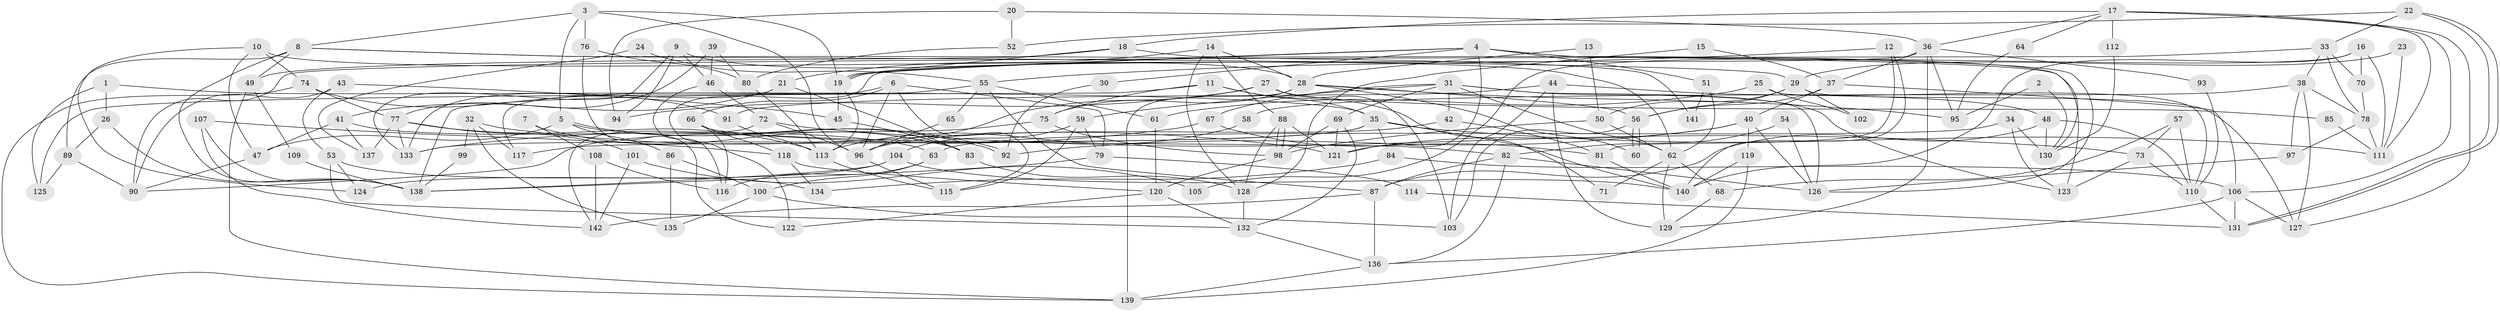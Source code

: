 // coarse degree distribution, {4: 0.18309859154929578, 17: 0.014084507042253521, 7: 0.08450704225352113, 5: 0.11267605633802817, 10: 0.04225352112676056, 9: 0.028169014084507043, 13: 0.028169014084507043, 6: 0.028169014084507043, 2: 0.15492957746478872, 16: 0.014084507042253521, 8: 0.056338028169014086, 3: 0.2112676056338028, 12: 0.014084507042253521, 11: 0.014084507042253521, 1: 0.014084507042253521}
// Generated by graph-tools (version 1.1) at 2025/19/03/04/25 18:19:01]
// undirected, 142 vertices, 284 edges
graph export_dot {
graph [start="1"]
  node [color=gray90,style=filled];
  1;
  2;
  3;
  4;
  5;
  6;
  7;
  8;
  9;
  10;
  11;
  12;
  13;
  14;
  15;
  16;
  17;
  18;
  19;
  20;
  21;
  22;
  23;
  24;
  25;
  26;
  27;
  28;
  29;
  30;
  31;
  32;
  33;
  34;
  35;
  36;
  37;
  38;
  39;
  40;
  41;
  42;
  43;
  44;
  45;
  46;
  47;
  48;
  49;
  50;
  51;
  52;
  53;
  54;
  55;
  56;
  57;
  58;
  59;
  60;
  61;
  62;
  63;
  64;
  65;
  66;
  67;
  68;
  69;
  70;
  71;
  72;
  73;
  74;
  75;
  76;
  77;
  78;
  79;
  80;
  81;
  82;
  83;
  84;
  85;
  86;
  87;
  88;
  89;
  90;
  91;
  92;
  93;
  94;
  95;
  96;
  97;
  98;
  99;
  100;
  101;
  102;
  103;
  104;
  105;
  106;
  107;
  108;
  109;
  110;
  111;
  112;
  113;
  114;
  115;
  116;
  117;
  118;
  119;
  120;
  121;
  122;
  123;
  124;
  125;
  126;
  127;
  128;
  129;
  130;
  131;
  132;
  133;
  134;
  135;
  136;
  137;
  138;
  139;
  140;
  141;
  142;
  1 -- 125;
  1 -- 35;
  1 -- 26;
  2 -- 95;
  2 -- 130;
  3 -- 76;
  3 -- 5;
  3 -- 8;
  3 -- 19;
  3 -- 96;
  4 -- 126;
  4 -- 19;
  4 -- 19;
  4 -- 30;
  4 -- 51;
  4 -- 121;
  4 -- 130;
  5 -- 47;
  5 -- 92;
  5 -- 92;
  5 -- 86;
  6 -- 96;
  6 -- 79;
  6 -- 66;
  6 -- 115;
  6 -- 117;
  7 -- 108;
  7 -- 83;
  8 -- 49;
  8 -- 29;
  8 -- 89;
  8 -- 138;
  8 -- 141;
  9 -- 28;
  9 -- 133;
  9 -- 46;
  9 -- 94;
  10 -- 62;
  10 -- 74;
  10 -- 47;
  10 -- 124;
  11 -- 75;
  11 -- 138;
  11 -- 35;
  11 -- 71;
  12 -- 81;
  12 -- 140;
  12 -- 55;
  13 -- 50;
  13 -- 28;
  14 -- 28;
  14 -- 88;
  14 -- 21;
  14 -- 128;
  15 -- 37;
  15 -- 128;
  16 -- 111;
  16 -- 140;
  16 -- 70;
  16 -- 105;
  17 -- 127;
  17 -- 36;
  17 -- 18;
  17 -- 64;
  17 -- 106;
  17 -- 111;
  17 -- 112;
  18 -- 19;
  18 -- 49;
  18 -- 123;
  19 -- 45;
  19 -- 113;
  20 -- 52;
  20 -- 36;
  20 -- 94;
  21 -- 41;
  21 -- 83;
  21 -- 133;
  22 -- 33;
  22 -- 131;
  22 -- 131;
  22 -- 52;
  23 -- 29;
  23 -- 111;
  24 -- 137;
  24 -- 55;
  25 -- 110;
  25 -- 61;
  25 -- 102;
  26 -- 89;
  26 -- 138;
  27 -- 94;
  27 -- 103;
  27 -- 85;
  27 -- 96;
  28 -- 56;
  28 -- 139;
  28 -- 60;
  28 -- 75;
  28 -- 95;
  29 -- 127;
  29 -- 50;
  29 -- 56;
  29 -- 102;
  30 -- 92;
  31 -- 126;
  31 -- 67;
  31 -- 42;
  31 -- 59;
  31 -- 62;
  31 -- 69;
  31 -- 123;
  32 -- 135;
  32 -- 121;
  32 -- 99;
  32 -- 117;
  33 -- 90;
  33 -- 70;
  33 -- 38;
  33 -- 78;
  34 -- 130;
  34 -- 123;
  34 -- 63;
  35 -- 117;
  35 -- 84;
  35 -- 111;
  35 -- 133;
  35 -- 140;
  36 -- 129;
  36 -- 37;
  36 -- 93;
  36 -- 95;
  36 -- 122;
  37 -- 40;
  37 -- 56;
  37 -- 106;
  38 -- 78;
  38 -- 58;
  38 -- 97;
  38 -- 127;
  39 -- 46;
  39 -- 77;
  39 -- 80;
  40 -- 126;
  40 -- 121;
  40 -- 92;
  40 -- 119;
  41 -- 63;
  41 -- 47;
  41 -- 137;
  42 -- 96;
  42 -- 81;
  43 -- 53;
  43 -- 45;
  43 -- 90;
  44 -- 91;
  44 -- 48;
  44 -- 103;
  44 -- 129;
  45 -- 83;
  46 -- 72;
  46 -- 116;
  47 -- 90;
  48 -- 110;
  48 -- 87;
  48 -- 130;
  49 -- 139;
  49 -- 109;
  50 -- 98;
  50 -- 62;
  51 -- 62;
  51 -- 141;
  52 -- 80;
  53 -- 124;
  53 -- 132;
  53 -- 134;
  54 -- 82;
  54 -- 126;
  55 -- 87;
  55 -- 61;
  55 -- 65;
  55 -- 125;
  56 -- 60;
  56 -- 60;
  56 -- 103;
  57 -- 68;
  57 -- 73;
  57 -- 110;
  58 -- 113;
  59 -- 115;
  59 -- 79;
  59 -- 104;
  61 -- 120;
  62 -- 68;
  62 -- 71;
  62 -- 129;
  63 -- 116;
  63 -- 100;
  64 -- 95;
  65 -- 96;
  66 -- 82;
  66 -- 116;
  66 -- 118;
  67 -- 133;
  67 -- 81;
  68 -- 129;
  69 -- 98;
  69 -- 121;
  69 -- 132;
  70 -- 78;
  72 -- 73;
  72 -- 96;
  72 -- 142;
  73 -- 110;
  73 -- 123;
  74 -- 139;
  74 -- 77;
  74 -- 91;
  75 -- 98;
  75 -- 90;
  76 -- 122;
  76 -- 80;
  77 -- 113;
  77 -- 133;
  77 -- 101;
  77 -- 137;
  78 -- 111;
  78 -- 97;
  79 -- 138;
  79 -- 114;
  80 -- 113;
  81 -- 140;
  82 -- 87;
  82 -- 136;
  82 -- 126;
  83 -- 128;
  84 -- 106;
  84 -- 134;
  85 -- 111;
  86 -- 100;
  86 -- 135;
  87 -- 136;
  87 -- 142;
  88 -- 121;
  88 -- 98;
  88 -- 98;
  88 -- 128;
  89 -- 90;
  89 -- 125;
  91 -- 113;
  93 -- 110;
  96 -- 115;
  97 -- 126;
  98 -- 120;
  99 -- 138;
  100 -- 103;
  100 -- 135;
  101 -- 142;
  101 -- 105;
  104 -- 138;
  104 -- 124;
  104 -- 140;
  106 -- 127;
  106 -- 131;
  106 -- 136;
  107 -- 138;
  107 -- 118;
  107 -- 142;
  108 -- 142;
  108 -- 116;
  109 -- 138;
  110 -- 131;
  112 -- 130;
  113 -- 115;
  114 -- 131;
  118 -- 134;
  118 -- 120;
  119 -- 140;
  119 -- 139;
  120 -- 132;
  120 -- 122;
  128 -- 132;
  132 -- 136;
  136 -- 139;
}
